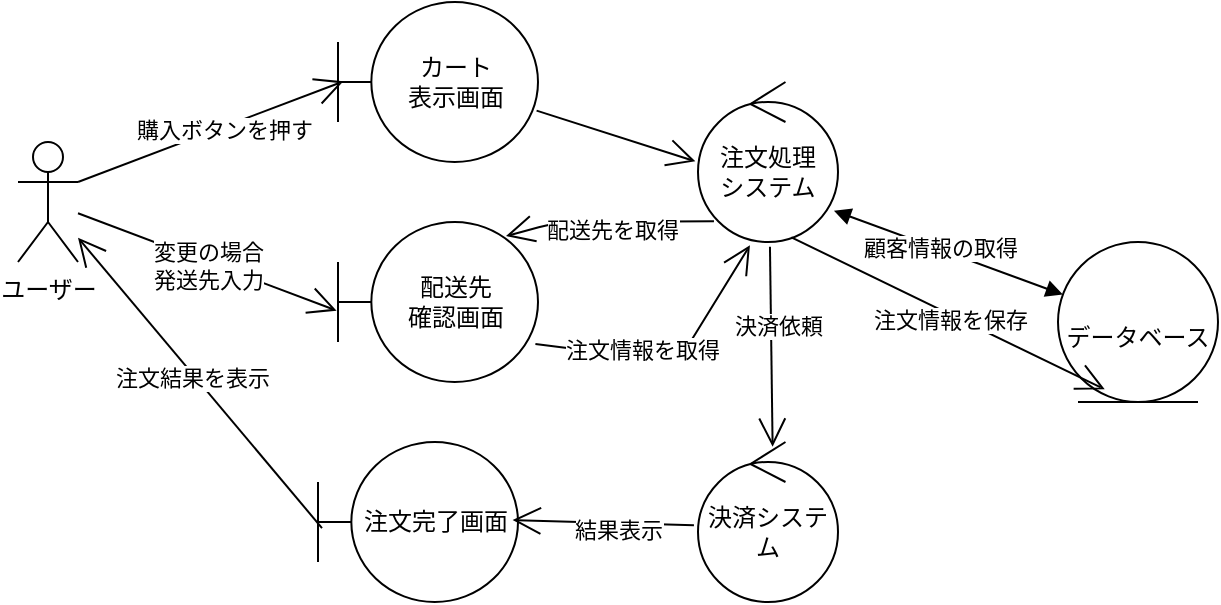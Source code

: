 <mxfile>
    <diagram id="Bcm5Y7ayYbd8VebceWvG" name="ページ1">
        <mxGraphModel dx="646" dy="466" grid="1" gridSize="10" guides="1" tooltips="1" connect="1" arrows="1" fold="1" page="1" pageScale="1" pageWidth="827" pageHeight="1169" math="0" shadow="0">
            <root>
                <mxCell id="0"/>
                <mxCell id="1" parent="0"/>
                <mxCell id="21" value="ユーザー" style="shape=umlActor;verticalLabelPosition=bottom;verticalAlign=top;html=1;" vertex="1" parent="1">
                    <mxGeometry x="90" y="250" width="30" height="60" as="geometry"/>
                </mxCell>
                <mxCell id="22" value="カート&lt;div&gt;表示画面&lt;/div&gt;" style="shape=umlBoundary;whiteSpace=wrap;html=1;" vertex="1" parent="1">
                    <mxGeometry x="250" y="180" width="100" height="80" as="geometry"/>
                </mxCell>
                <mxCell id="23" value="" style="endArrow=open;endFill=1;endSize=12;html=1;entryX=0.027;entryY=0.496;entryDx=0;entryDy=0;entryPerimeter=0;exitX=1;exitY=0.333;exitDx=0;exitDy=0;exitPerimeter=0;" edge="1" parent="1" source="21" target="22">
                    <mxGeometry width="160" relative="1" as="geometry">
                        <mxPoint x="140" y="250" as="sourcePoint"/>
                        <mxPoint x="300" y="250" as="targetPoint"/>
                    </mxGeometry>
                </mxCell>
                <mxCell id="24" value="購入ボタンを押す" style="edgeLabel;html=1;align=center;verticalAlign=middle;resizable=0;points=[];" vertex="1" connectable="0" parent="23">
                    <mxGeometry x="0.085" y="-1" relative="1" as="geometry">
                        <mxPoint as="offset"/>
                    </mxGeometry>
                </mxCell>
                <mxCell id="25" value="注文処理&lt;div&gt;システム&lt;/div&gt;" style="ellipse;shape=umlControl;whiteSpace=wrap;html=1;" vertex="1" parent="1">
                    <mxGeometry x="430" y="220" width="70" height="80" as="geometry"/>
                </mxCell>
                <mxCell id="26" value="" style="endArrow=open;endFill=1;endSize=12;html=1;exitX=0.993;exitY=0.679;exitDx=0;exitDy=0;exitPerimeter=0;entryX=-0.019;entryY=0.496;entryDx=0;entryDy=0;entryPerimeter=0;" edge="1" parent="1" source="22" target="25">
                    <mxGeometry width="160" relative="1" as="geometry">
                        <mxPoint x="350" y="300" as="sourcePoint"/>
                        <mxPoint x="510" y="300" as="targetPoint"/>
                    </mxGeometry>
                </mxCell>
                <mxCell id="28" value="配送先&lt;div&gt;確認画面&lt;/div&gt;" style="shape=umlBoundary;whiteSpace=wrap;html=1;" vertex="1" parent="1">
                    <mxGeometry x="250" y="290" width="100" height="80" as="geometry"/>
                </mxCell>
                <mxCell id="29" value="" style="endArrow=open;endFill=1;endSize=12;html=1;exitX=0.114;exitY=0.871;exitDx=0;exitDy=0;exitPerimeter=0;entryX=0.84;entryY=0.088;entryDx=0;entryDy=0;entryPerimeter=0;" edge="1" parent="1" source="25" target="28">
                    <mxGeometry width="160" relative="1" as="geometry">
                        <mxPoint x="260" y="270" as="sourcePoint"/>
                        <mxPoint x="420" y="270" as="targetPoint"/>
                        <Array as="points">
                            <mxPoint x="360" y="290"/>
                        </Array>
                    </mxGeometry>
                </mxCell>
                <mxCell id="30" value="配送先を取得" style="edgeLabel;html=1;align=center;verticalAlign=middle;resizable=0;points=[];" vertex="1" connectable="0" parent="29">
                    <mxGeometry x="-0.019" y="4" relative="1" as="geometry">
                        <mxPoint as="offset"/>
                    </mxGeometry>
                </mxCell>
                <mxCell id="31" value="&lt;br&gt;&lt;div&gt;&lt;div&gt;データベース&lt;/div&gt;&lt;/div&gt;" style="ellipse;shape=umlEntity;whiteSpace=wrap;html=1;" vertex="1" parent="1">
                    <mxGeometry x="610" y="300" width="80" height="80" as="geometry"/>
                </mxCell>
                <mxCell id="34" value="" style="endArrow=block;startArrow=block;endFill=1;startFill=1;html=1;exitX=0.971;exitY=0.804;exitDx=0;exitDy=0;exitPerimeter=0;" edge="1" parent="1" source="25" target="31">
                    <mxGeometry width="160" relative="1" as="geometry">
                        <mxPoint x="310" y="270" as="sourcePoint"/>
                        <mxPoint x="470" y="270" as="targetPoint"/>
                    </mxGeometry>
                </mxCell>
                <mxCell id="35" value="顧客情報の取得" style="edgeLabel;html=1;align=center;verticalAlign=middle;resizable=0;points=[];" vertex="1" connectable="0" parent="34">
                    <mxGeometry x="-0.078" y="1" relative="1" as="geometry">
                        <mxPoint as="offset"/>
                    </mxGeometry>
                </mxCell>
                <mxCell id="36" value="" style="endArrow=open;endFill=1;endSize=12;html=1;entryX=-0.007;entryY=0.554;entryDx=0;entryDy=0;entryPerimeter=0;" edge="1" parent="1" source="21" target="28">
                    <mxGeometry width="160" relative="1" as="geometry">
                        <mxPoint x="110" y="380" as="sourcePoint"/>
                        <mxPoint x="270" y="380" as="targetPoint"/>
                    </mxGeometry>
                </mxCell>
                <mxCell id="37" value="変更の場合&lt;div&gt;発送先入力&lt;/div&gt;" style="edgeLabel;html=1;align=center;verticalAlign=middle;resizable=0;points=[];" vertex="1" connectable="0" parent="36">
                    <mxGeometry x="0.008" y="-2" relative="1" as="geometry">
                        <mxPoint as="offset"/>
                    </mxGeometry>
                </mxCell>
                <mxCell id="38" value="決済システム" style="ellipse;shape=umlControl;whiteSpace=wrap;html=1;" vertex="1" parent="1">
                    <mxGeometry x="430" y="400" width="70" height="80" as="geometry"/>
                </mxCell>
                <mxCell id="39" value="" style="endArrow=open;endFill=1;endSize=12;html=1;exitX=0.987;exitY=0.763;exitDx=0;exitDy=0;exitPerimeter=0;entryX=0.371;entryY=1.021;entryDx=0;entryDy=0;entryPerimeter=0;" edge="1" parent="1" source="28" target="25">
                    <mxGeometry width="160" relative="1" as="geometry">
                        <mxPoint x="300" y="410" as="sourcePoint"/>
                        <mxPoint x="460" y="410" as="targetPoint"/>
                        <Array as="points">
                            <mxPoint x="420" y="360"/>
                        </Array>
                    </mxGeometry>
                </mxCell>
                <mxCell id="40" value="注文情報を取得" style="edgeLabel;html=1;align=center;verticalAlign=middle;resizable=0;points=[];" vertex="1" connectable="0" parent="39">
                    <mxGeometry x="-0.247" y="4" relative="1" as="geometry">
                        <mxPoint as="offset"/>
                    </mxGeometry>
                </mxCell>
                <mxCell id="41" value="" style="endArrow=open;endFill=1;endSize=12;html=1;exitX=0.667;exitY=0.971;exitDx=0;exitDy=0;exitPerimeter=0;entryX=0.292;entryY=0.921;entryDx=0;entryDy=0;entryPerimeter=0;" edge="1" parent="1" source="25" target="31">
                    <mxGeometry width="160" relative="1" as="geometry">
                        <mxPoint x="300" y="410" as="sourcePoint"/>
                        <mxPoint x="460" y="410" as="targetPoint"/>
                    </mxGeometry>
                </mxCell>
                <mxCell id="42" value="注文情報を保存" style="edgeLabel;html=1;align=center;verticalAlign=middle;resizable=0;points=[];" vertex="1" connectable="0" parent="41">
                    <mxGeometry x="0.023" y="-3" relative="1" as="geometry">
                        <mxPoint as="offset"/>
                    </mxGeometry>
                </mxCell>
                <mxCell id="43" value="" style="endArrow=open;endFill=1;endSize=12;html=1;exitX=0.514;exitY=1.029;exitDx=0;exitDy=0;exitPerimeter=0;entryX=0.533;entryY=0.029;entryDx=0;entryDy=0;entryPerimeter=0;" edge="1" parent="1" source="25" target="38">
                    <mxGeometry width="160" relative="1" as="geometry">
                        <mxPoint x="450" y="350" as="sourcePoint"/>
                        <mxPoint x="610" y="350" as="targetPoint"/>
                    </mxGeometry>
                </mxCell>
                <mxCell id="44" value="決済依頼" style="edgeLabel;html=1;align=center;verticalAlign=middle;resizable=0;points=[];" vertex="1" connectable="0" parent="43">
                    <mxGeometry x="-0.212" y="3" relative="1" as="geometry">
                        <mxPoint as="offset"/>
                    </mxGeometry>
                </mxCell>
                <mxCell id="45" value="注文完了画面" style="shape=umlBoundary;whiteSpace=wrap;html=1;" vertex="1" parent="1">
                    <mxGeometry x="240" y="400" width="100" height="80" as="geometry"/>
                </mxCell>
                <mxCell id="46" value="" style="endArrow=open;endFill=1;endSize=12;html=1;exitX=-0.029;exitY=0.521;exitDx=0;exitDy=0;exitPerimeter=0;entryX=0.973;entryY=0.488;entryDx=0;entryDy=0;entryPerimeter=0;" edge="1" parent="1" source="38" target="45">
                    <mxGeometry width="160" relative="1" as="geometry">
                        <mxPoint x="300" y="410" as="sourcePoint"/>
                        <mxPoint x="460" y="410" as="targetPoint"/>
                    </mxGeometry>
                </mxCell>
                <mxCell id="47" value="結果表示" style="edgeLabel;html=1;align=center;verticalAlign=middle;resizable=0;points=[];" vertex="1" connectable="0" parent="46">
                    <mxGeometry x="-0.15" y="3" relative="1" as="geometry">
                        <mxPoint as="offset"/>
                    </mxGeometry>
                </mxCell>
                <mxCell id="48" value="" style="endArrow=open;endFill=1;endSize=12;html=1;exitX=0.02;exitY=0.538;exitDx=0;exitDy=0;exitPerimeter=0;" edge="1" parent="1" source="45" target="21">
                    <mxGeometry width="160" relative="1" as="geometry">
                        <mxPoint x="300" y="410" as="sourcePoint"/>
                        <mxPoint x="460" y="410" as="targetPoint"/>
                    </mxGeometry>
                </mxCell>
                <mxCell id="49" value="注文結果を表示" style="edgeLabel;html=1;align=center;verticalAlign=middle;resizable=0;points=[];" vertex="1" connectable="0" parent="48">
                    <mxGeometry x="0.047" y="1" relative="1" as="geometry">
                        <mxPoint as="offset"/>
                    </mxGeometry>
                </mxCell>
            </root>
        </mxGraphModel>
    </diagram>
</mxfile>